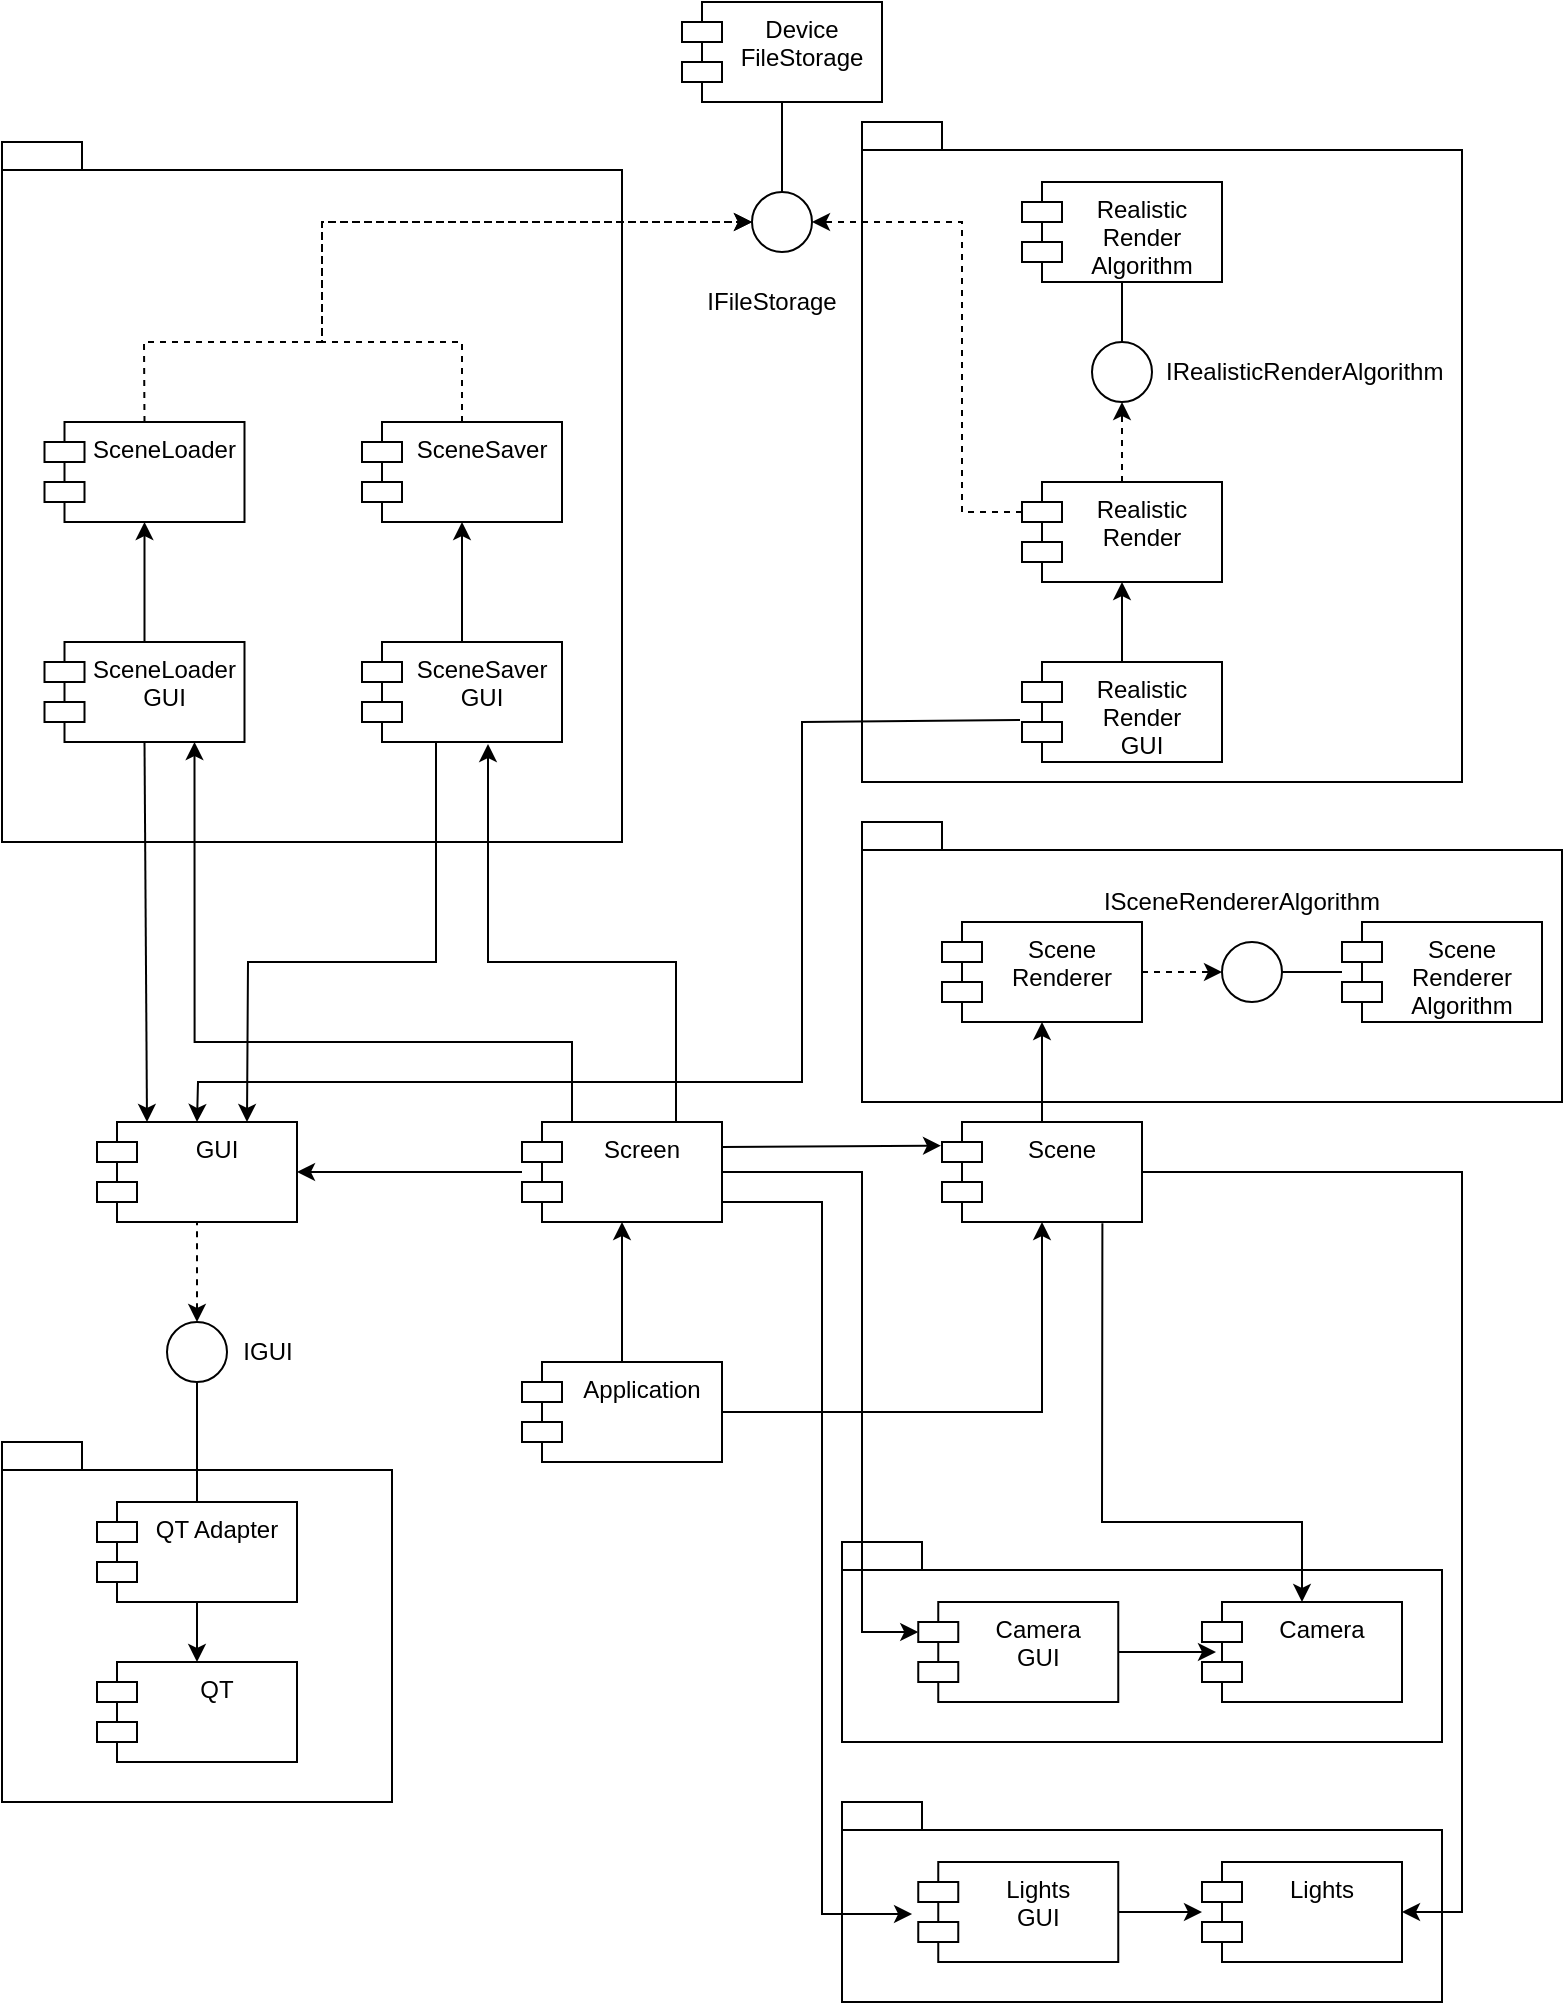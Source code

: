 <mxfile version="14.6.9" type="device"><diagram name="Page-1" id="b5b7bab2-c9e2-2cf4-8b2a-24fd1a2a6d21"><mxGraphModel dx="1422" dy="762" grid="1" gridSize="10" guides="1" tooltips="1" connect="1" arrows="1" fold="1" page="1" pageScale="1" pageWidth="827" pageHeight="1169" background="#ffffff" math="0" shadow="0"><root><mxCell id="0"/><mxCell id="1" parent="0"/><mxCell id="PUjhP22qCLPdhBR3KFIo-48" value="" style="shape=folder;fontStyle=1;spacingTop=10;tabWidth=40;tabHeight=14;tabPosition=left;html=1;align=left;" vertex="1" parent="1"><mxGeometry x="470" y="450" width="350" height="140" as="geometry"/></mxCell><mxCell id="PUjhP22qCLPdhBR3KFIo-39" value="" style="shape=folder;fontStyle=1;spacingTop=10;tabWidth=40;tabHeight=14;tabPosition=left;html=1;align=left;" vertex="1" parent="1"><mxGeometry x="470" y="100" width="300" height="330" as="geometry"/></mxCell><mxCell id="PUjhP22qCLPdhBR3KFIo-17" value="" style="shape=folder;fontStyle=1;spacingTop=10;tabWidth=40;tabHeight=14;tabPosition=left;html=1;" vertex="1" parent="1"><mxGeometry x="460" y="940" width="300" height="100" as="geometry"/></mxCell><mxCell id="PUjhP22qCLPdhBR3KFIo-14" value="" style="shape=folder;fontStyle=1;spacingTop=10;tabWidth=40;tabHeight=14;tabPosition=left;html=1;" vertex="1" parent="1"><mxGeometry x="460" y="810" width="300" height="100" as="geometry"/></mxCell><mxCell id="sLsIx6zmEjvmYr382Pvv-38" value="" style="shape=folder;fontStyle=1;spacingTop=10;tabWidth=40;tabHeight=14;tabPosition=left;html=1;" parent="1" vertex="1"><mxGeometry x="40" y="110" width="310" height="350" as="geometry"/></mxCell><mxCell id="qXRY4OckBGPApVuTjO2C-11" value="" style="shape=folder;fontStyle=1;spacingTop=10;tabWidth=40;tabHeight=14;tabPosition=left;html=1;" parent="1" vertex="1"><mxGeometry x="40" y="760" width="195" height="180" as="geometry"/></mxCell><mxCell id="qXRY4OckBGPApVuTjO2C-1" value="GUI" style="shape=module;align=left;spacingLeft=20;align=center;verticalAlign=top;" parent="1" vertex="1"><mxGeometry x="87.5" y="600" width="100" height="50" as="geometry"/></mxCell><mxCell id="qXRY4OckBGPApVuTjO2C-2" value="" style="ellipse;whiteSpace=wrap;html=1;aspect=fixed;" parent="1" vertex="1"><mxGeometry x="122.5" y="700" width="30" height="30" as="geometry"/></mxCell><mxCell id="qXRY4OckBGPApVuTjO2C-3" value="" style="endArrow=none;html=1;exitX=0.5;exitY=0;exitDx=0;exitDy=0;entryX=0.5;entryY=1;entryDx=0;entryDy=0;endFill=0;rounded=0;dashed=1;startArrow=classic;startFill=1;" parent="1" source="qXRY4OckBGPApVuTjO2C-2" target="qXRY4OckBGPApVuTjO2C-1" edge="1"><mxGeometry width="50" height="50" relative="1" as="geometry"><mxPoint x="282.5" y="720" as="sourcePoint"/><mxPoint x="142.5" y="650" as="targetPoint"/></mxGeometry></mxCell><mxCell id="qXRY4OckBGPApVuTjO2C-4" value="IGUI" style="text;html=1;strokeColor=none;fillColor=none;align=center;verticalAlign=middle;whiteSpace=wrap;rounded=0;" parent="1" vertex="1"><mxGeometry x="152.5" y="705" width="40" height="20" as="geometry"/></mxCell><mxCell id="qXRY4OckBGPApVuTjO2C-5" value="QT" style="shape=module;align=left;spacingLeft=20;align=center;verticalAlign=top;" parent="1" vertex="1"><mxGeometry x="87.5" y="870" width="100" height="50" as="geometry"/></mxCell><mxCell id="qXRY4OckBGPApVuTjO2C-21" value="" style="edgeStyle=orthogonalEdgeStyle;rounded=0;orthogonalLoop=1;jettySize=auto;html=1;startArrow=none;startFill=0;endArrow=classic;endFill=1;" parent="1" source="qXRY4OckBGPApVuTjO2C-8" target="qXRY4OckBGPApVuTjO2C-5" edge="1"><mxGeometry relative="1" as="geometry"/></mxCell><mxCell id="qXRY4OckBGPApVuTjO2C-8" value="QT Adapter" style="shape=module;align=left;spacingLeft=20;align=center;verticalAlign=top;" parent="1" vertex="1"><mxGeometry x="87.5" y="790" width="100" height="50" as="geometry"/></mxCell><mxCell id="qXRY4OckBGPApVuTjO2C-9" value="" style="endArrow=none;html=1;exitX=0.5;exitY=1;exitDx=0;exitDy=0;entryX=0.5;entryY=0;entryDx=0;entryDy=0;endFill=0;" parent="1" source="qXRY4OckBGPApVuTjO2C-2" target="qXRY4OckBGPApVuTjO2C-8" edge="1"><mxGeometry width="50" height="50" relative="1" as="geometry"><mxPoint x="277.5" y="890" as="sourcePoint"/><mxPoint x="327.5" y="840" as="targetPoint"/></mxGeometry></mxCell><mxCell id="PUjhP22qCLPdhBR3KFIo-46" value="" style="edgeStyle=orthogonalEdgeStyle;rounded=0;orthogonalLoop=1;jettySize=auto;html=1;endArrow=classic;endFill=1;dashed=1;" edge="1" parent="1" source="qXRY4OckBGPApVuTjO2C-13" target="PUjhP22qCLPdhBR3KFIo-45"><mxGeometry relative="1" as="geometry"/></mxCell><mxCell id="qXRY4OckBGPApVuTjO2C-13" value="Scene&#10;Renderer" style="shape=module;align=left;spacingLeft=20;align=center;verticalAlign=top;" parent="1" vertex="1"><mxGeometry x="510" y="500" width="100" height="50" as="geometry"/></mxCell><mxCell id="sLsIx6zmEjvmYr382Pvv-1" value="" style="edgeStyle=orthogonalEdgeStyle;rounded=0;orthogonalLoop=1;jettySize=auto;html=1;" parent="1" source="qXRY4OckBGPApVuTjO2C-14" target="qXRY4OckBGPApVuTjO2C-1" edge="1"><mxGeometry relative="1" as="geometry"/></mxCell><mxCell id="sLsIx6zmEjvmYr382Pvv-37" value="" style="edgeStyle=none;rounded=0;orthogonalLoop=1;jettySize=auto;html=1;startArrow=none;startFill=0;endArrow=classic;endFill=1;exitX=1;exitY=0.25;exitDx=0;exitDy=0;entryX=-0.005;entryY=0.237;entryDx=0;entryDy=0;entryPerimeter=0;" parent="1" source="qXRY4OckBGPApVuTjO2C-14" target="qXRY4OckBGPApVuTjO2C-17" edge="1"><mxGeometry relative="1" as="geometry"/></mxCell><mxCell id="qXRY4OckBGPApVuTjO2C-14" value="Screen" style="shape=module;align=left;spacingLeft=20;align=center;verticalAlign=top;" parent="1" vertex="1"><mxGeometry x="300" y="600" width="100" height="50" as="geometry"/></mxCell><mxCell id="PUjhP22qCLPdhBR3KFIo-11" value="" style="edgeStyle=orthogonalEdgeStyle;rounded=0;orthogonalLoop=1;jettySize=auto;html=1;" edge="1" parent="1" source="qXRY4OckBGPApVuTjO2C-17" target="PUjhP22qCLPdhBR3KFIo-10"><mxGeometry relative="1" as="geometry"><Array as="points"><mxPoint x="770" y="625"/><mxPoint x="770" y="995"/></Array></mxGeometry></mxCell><mxCell id="PUjhP22qCLPdhBR3KFIo-44" value="" style="edgeStyle=orthogonalEdgeStyle;rounded=0;orthogonalLoop=1;jettySize=auto;html=1;endArrow=classic;endFill=1;" edge="1" parent="1" source="qXRY4OckBGPApVuTjO2C-17" target="qXRY4OckBGPApVuTjO2C-13"><mxGeometry relative="1" as="geometry"/></mxCell><mxCell id="qXRY4OckBGPApVuTjO2C-17" value="Scene" style="shape=module;align=left;spacingLeft=20;align=center;verticalAlign=top;" parent="1" vertex="1"><mxGeometry x="510" y="600" width="100" height="50" as="geometry"/></mxCell><mxCell id="qXRY4OckBGPApVuTjO2C-19" value="ISceneRendererAlgorithm" style="text;html=1;strokeColor=none;fillColor=none;align=center;verticalAlign=middle;whiteSpace=wrap;rounded=0;" parent="1" vertex="1"><mxGeometry x="640" y="480" width="40" height="20" as="geometry"/></mxCell><mxCell id="sLsIx6zmEjvmYr382Pvv-4" value="SceneLoader" style="shape=module;align=left;spacingLeft=20;align=center;verticalAlign=top;" parent="1" vertex="1"><mxGeometry x="61.25" y="250" width="100" height="50" as="geometry"/></mxCell><mxCell id="sLsIx6zmEjvmYr382Pvv-14" value="" style="edgeStyle=orthogonalEdgeStyle;rounded=0;orthogonalLoop=1;jettySize=auto;html=1;" parent="1" source="sLsIx6zmEjvmYr382Pvv-6" target="sLsIx6zmEjvmYr382Pvv-4" edge="1"><mxGeometry relative="1" as="geometry"/></mxCell><mxCell id="sLsIx6zmEjvmYr382Pvv-18" value="" style="edgeStyle=none;rounded=0;orthogonalLoop=1;jettySize=auto;html=1;endArrow=classic;endFill=1;dashed=1;entryX=0;entryY=0.5;entryDx=0;entryDy=0;exitX=0.5;exitY=0;exitDx=0;exitDy=0;" parent="1" source="sLsIx6zmEjvmYr382Pvv-4" target="sLsIx6zmEjvmYr382Pvv-16" edge="1"><mxGeometry relative="1" as="geometry"><mxPoint x="176" y="249" as="sourcePoint"/><mxPoint x="80" y="280" as="targetPoint"/><Array as="points"><mxPoint x="111" y="210"/><mxPoint x="200" y="210"/><mxPoint x="200" y="150"/></Array></mxGeometry></mxCell><mxCell id="sLsIx6zmEjvmYr382Pvv-6" value="SceneLoader&#10;GUI" style="shape=module;align=left;spacingLeft=20;align=center;verticalAlign=top;" parent="1" vertex="1"><mxGeometry x="61.25" y="360" width="100" height="50" as="geometry"/></mxCell><mxCell id="sLsIx6zmEjvmYr382Pvv-28" value="" style="edgeStyle=none;rounded=0;orthogonalLoop=1;jettySize=auto;html=1;startArrow=none;startFill=0;endArrow=classic;endFill=1;" parent="1" source="sLsIx6zmEjvmYr382Pvv-10" target="qXRY4OckBGPApVuTjO2C-14" edge="1"><mxGeometry relative="1" as="geometry"/></mxCell><mxCell id="sLsIx6zmEjvmYr382Pvv-10" value="Application&#10;" style="shape=module;align=left;spacingLeft=20;align=center;verticalAlign=top;" parent="1" vertex="1"><mxGeometry x="300" y="720" width="100" height="50" as="geometry"/></mxCell><mxCell id="sLsIx6zmEjvmYr382Pvv-17" value="" style="rounded=0;orthogonalLoop=1;jettySize=auto;html=1;endArrow=none;endFill=0;" parent="1" source="sLsIx6zmEjvmYr382Pvv-15" target="sLsIx6zmEjvmYr382Pvv-16" edge="1"><mxGeometry relative="1" as="geometry"/></mxCell><mxCell id="sLsIx6zmEjvmYr382Pvv-15" value="Device&#10;FileStorage" style="shape=module;align=left;spacingLeft=20;align=center;verticalAlign=top;" parent="1" vertex="1"><mxGeometry x="380" y="40" width="100" height="50" as="geometry"/></mxCell><mxCell id="sLsIx6zmEjvmYr382Pvv-16" value="" style="ellipse;whiteSpace=wrap;html=1;aspect=fixed;" parent="1" vertex="1"><mxGeometry x="415" y="135" width="30" height="30" as="geometry"/></mxCell><mxCell id="sLsIx6zmEjvmYr382Pvv-20" value="IFileStorage" style="text;html=1;strokeColor=none;fillColor=none;align=center;verticalAlign=middle;whiteSpace=wrap;rounded=0;" parent="1" vertex="1"><mxGeometry x="405" y="180" width="40" height="20" as="geometry"/></mxCell><mxCell id="sLsIx6zmEjvmYr382Pvv-24" value="" style="edgeStyle=orthogonalEdgeStyle;rounded=0;orthogonalLoop=1;jettySize=auto;html=1;exitX=0.25;exitY=0;exitDx=0;exitDy=0;entryX=0.75;entryY=1;entryDx=0;entryDy=0;" parent="1" source="qXRY4OckBGPApVuTjO2C-14" target="sLsIx6zmEjvmYr382Pvv-6" edge="1"><mxGeometry relative="1" as="geometry"><mxPoint x="270" y="600" as="sourcePoint"/><mxPoint x="230" y="430" as="targetPoint"/><Array as="points"><mxPoint x="325" y="560"/><mxPoint x="136" y="560"/></Array></mxGeometry></mxCell><mxCell id="sLsIx6zmEjvmYr382Pvv-33" value="" style="edgeStyle=none;rounded=0;orthogonalLoop=1;jettySize=auto;html=1;startArrow=none;startFill=0;endArrow=classic;endFill=1;" parent="1" source="sLsIx6zmEjvmYr382Pvv-31" target="sLsIx6zmEjvmYr382Pvv-32" edge="1"><mxGeometry relative="1" as="geometry"/></mxCell><mxCell id="sLsIx6zmEjvmYr382Pvv-31" value="SceneSaver&#10;GUI" style="shape=module;align=left;spacingLeft=20;align=center;verticalAlign=top;" parent="1" vertex="1"><mxGeometry x="220" y="360" width="100" height="50" as="geometry"/></mxCell><mxCell id="sLsIx6zmEjvmYr382Pvv-32" value="SceneSaver" style="shape=module;align=left;spacingLeft=20;align=center;verticalAlign=top;" parent="1" vertex="1"><mxGeometry x="220" y="250" width="100" height="50" as="geometry"/></mxCell><mxCell id="sLsIx6zmEjvmYr382Pvv-34" value="" style="rounded=0;orthogonalLoop=1;jettySize=auto;html=1;entryX=0.63;entryY=1.02;entryDx=0;entryDy=0;entryPerimeter=0;" parent="1" target="sLsIx6zmEjvmYr382Pvv-31" edge="1"><mxGeometry relative="1" as="geometry"><mxPoint x="377" y="600" as="sourcePoint"/><mxPoint x="225" y="260" as="targetPoint"/><Array as="points"><mxPoint x="377" y="520"/><mxPoint x="283" y="520"/></Array></mxGeometry></mxCell><mxCell id="sLsIx6zmEjvmYr382Pvv-35" value="" style="rounded=0;orthogonalLoop=1;jettySize=auto;html=1;entryX=0.75;entryY=0;entryDx=0;entryDy=0;exitX=0.37;exitY=1;exitDx=0;exitDy=0;exitPerimeter=0;" parent="1" source="sLsIx6zmEjvmYr382Pvv-31" target="qXRY4OckBGPApVuTjO2C-1" edge="1"><mxGeometry relative="1" as="geometry"><mxPoint x="575" y="347" as="sourcePoint"/><mxPoint x="466" y="220" as="targetPoint"/><Array as="points"><mxPoint x="257" y="520"/><mxPoint x="163" y="520"/></Array></mxGeometry></mxCell><mxCell id="sLsIx6zmEjvmYr382Pvv-36" value="" style="edgeStyle=none;rounded=0;orthogonalLoop=1;jettySize=auto;html=1;endArrow=classic;endFill=1;dashed=1;entryX=0;entryY=0.5;entryDx=0;entryDy=0;exitX=0.5;exitY=0;exitDx=0;exitDy=0;" parent="1" source="sLsIx6zmEjvmYr382Pvv-32" target="sLsIx6zmEjvmYr382Pvv-16" edge="1"><mxGeometry relative="1" as="geometry"><mxPoint x="110" y="260" as="sourcePoint"/><mxPoint x="186.25" y="170" as="targetPoint"/><Array as="points"><mxPoint x="270" y="210"/><mxPoint x="200" y="210"/><mxPoint x="200" y="150"/></Array></mxGeometry></mxCell><mxCell id="sLsIx6zmEjvmYr382Pvv-39" value="Camera" style="shape=module;align=left;spacingLeft=20;align=center;verticalAlign=top;" parent="1" vertex="1"><mxGeometry x="640" y="840" width="100" height="50" as="geometry"/></mxCell><mxCell id="sLsIx6zmEjvmYr382Pvv-40" value="Camera&#10;GUI" style="shape=module;align=left;spacingLeft=20;align=center;verticalAlign=top;" parent="1" vertex="1"><mxGeometry x="498.13" y="840" width="100" height="50" as="geometry"/></mxCell><mxCell id="sLsIx6zmEjvmYr382Pvv-41" value="" style="edgeStyle=none;rounded=0;orthogonalLoop=1;jettySize=auto;html=1;startArrow=none;startFill=0;endArrow=classic;endFill=1;exitX=1;exitY=0.5;exitDx=0;exitDy=0;entryX=0;entryY=0;entryDx=0;entryDy=15;entryPerimeter=0;" parent="1" source="qXRY4OckBGPApVuTjO2C-14" target="sLsIx6zmEjvmYr382Pvv-40" edge="1"><mxGeometry relative="1" as="geometry"><mxPoint x="410" y="635" as="sourcePoint"/><mxPoint x="520" y="635" as="targetPoint"/><Array as="points"><mxPoint x="470" y="625"/><mxPoint x="470" y="855"/></Array></mxGeometry></mxCell><mxCell id="PUjhP22qCLPdhBR3KFIo-1" value="" style="endArrow=classic;html=1;exitX=1;exitY=0.5;exitDx=0;exitDy=0;entryX=0.5;entryY=1;entryDx=0;entryDy=0;rounded=0;" edge="1" parent="1" source="sLsIx6zmEjvmYr382Pvv-10" target="qXRY4OckBGPApVuTjO2C-17"><mxGeometry width="50" height="50" relative="1" as="geometry"><mxPoint x="340" y="620" as="sourcePoint"/><mxPoint x="390" y="570" as="targetPoint"/><Array as="points"><mxPoint x="560" y="745"/></Array></mxGeometry></mxCell><mxCell id="PUjhP22qCLPdhBR3KFIo-3" value="" style="endArrow=classic;html=1;exitX=0.5;exitY=1;exitDx=0;exitDy=0;entryX=0.25;entryY=0;entryDx=0;entryDy=0;" edge="1" parent="1" source="sLsIx6zmEjvmYr382Pvv-6" target="qXRY4OckBGPApVuTjO2C-1"><mxGeometry width="50" height="50" relative="1" as="geometry"><mxPoint x="340" y="620" as="sourcePoint"/><mxPoint x="390" y="570" as="targetPoint"/></mxGeometry></mxCell><mxCell id="PUjhP22qCLPdhBR3KFIo-4" value="" style="endArrow=classic;html=1;entryX=0.5;entryY=0;entryDx=0;entryDy=0;exitX=0.802;exitY=1.013;exitDx=0;exitDy=0;exitPerimeter=0;rounded=0;" edge="1" parent="1" source="qXRY4OckBGPApVuTjO2C-17" target="sLsIx6zmEjvmYr382Pvv-39"><mxGeometry width="50" height="50" relative="1" as="geometry"><mxPoint x="590" y="670" as="sourcePoint"/><mxPoint x="390" y="870" as="targetPoint"/><Array as="points"><mxPoint x="590" y="800"/><mxPoint x="690" y="800"/></Array></mxGeometry></mxCell><mxCell id="PUjhP22qCLPdhBR3KFIo-6" value="" style="endArrow=classic;html=1;exitX=1;exitY=0.5;exitDx=0;exitDy=0;entryX=0.07;entryY=0.5;entryDx=0;entryDy=0;entryPerimeter=0;" edge="1" parent="1" source="sLsIx6zmEjvmYr382Pvv-40" target="sLsIx6zmEjvmYr382Pvv-39"><mxGeometry width="50" height="50" relative="1" as="geometry"><mxPoint x="441.88" y="730" as="sourcePoint"/><mxPoint x="491.88" y="680" as="targetPoint"/></mxGeometry></mxCell><mxCell id="PUjhP22qCLPdhBR3KFIo-12" value="" style="edgeStyle=orthogonalEdgeStyle;rounded=0;orthogonalLoop=1;jettySize=auto;html=1;" edge="1" parent="1" source="PUjhP22qCLPdhBR3KFIo-7" target="PUjhP22qCLPdhBR3KFIo-10"><mxGeometry relative="1" as="geometry"/></mxCell><mxCell id="PUjhP22qCLPdhBR3KFIo-7" value="Lights&#10;GUI" style="shape=module;align=left;spacingLeft=20;align=center;verticalAlign=top;" vertex="1" parent="1"><mxGeometry x="498.13" y="970" width="100" height="50" as="geometry"/></mxCell><mxCell id="PUjhP22qCLPdhBR3KFIo-8" value="" style="endArrow=classic;html=1;entryX=-0.031;entryY=0.52;entryDx=0;entryDy=0;entryPerimeter=0;rounded=0;" edge="1" parent="1" target="PUjhP22qCLPdhBR3KFIo-7"><mxGeometry width="50" height="50" relative="1" as="geometry"><mxPoint x="400" y="640" as="sourcePoint"/><mxPoint x="410" y="880" as="targetPoint"/><Array as="points"><mxPoint x="450" y="640"/><mxPoint x="450" y="996"/></Array></mxGeometry></mxCell><mxCell id="PUjhP22qCLPdhBR3KFIo-10" value="Lights" style="shape=module;align=left;spacingLeft=20;align=center;verticalAlign=top;" vertex="1" parent="1"><mxGeometry x="640" y="970" width="100" height="50" as="geometry"/></mxCell><mxCell id="PUjhP22qCLPdhBR3KFIo-40" value="" style="edgeStyle=orthogonalEdgeStyle;rounded=0;orthogonalLoop=1;jettySize=auto;html=1;endArrow=classic;endFill=1;" edge="1" parent="1" source="PUjhP22qCLPdhBR3KFIo-18" target="PUjhP22qCLPdhBR3KFIo-20"><mxGeometry relative="1" as="geometry"/></mxCell><mxCell id="PUjhP22qCLPdhBR3KFIo-18" value="Realistic&#10;Render&#10;GUI" style="shape=module;align=left;spacingLeft=20;align=center;verticalAlign=top;" vertex="1" parent="1"><mxGeometry x="550" y="370" width="100" height="50" as="geometry"/></mxCell><mxCell id="PUjhP22qCLPdhBR3KFIo-19" value="" style="endArrow=classic;html=1;exitX=-0.01;exitY=0.58;exitDx=0;exitDy=0;entryX=0.5;entryY=0;entryDx=0;entryDy=0;rounded=0;exitPerimeter=0;" edge="1" parent="1" source="PUjhP22qCLPdhBR3KFIo-18" target="qXRY4OckBGPApVuTjO2C-1"><mxGeometry width="50" height="50" relative="1" as="geometry"><mxPoint x="400" y="690" as="sourcePoint"/><mxPoint x="450" y="640" as="targetPoint"/><Array as="points"><mxPoint x="440" y="400"/><mxPoint x="440" y="580"/><mxPoint x="138" y="580"/></Array></mxGeometry></mxCell><mxCell id="PUjhP22qCLPdhBR3KFIo-30" value="" style="edgeStyle=orthogonalEdgeStyle;rounded=0;orthogonalLoop=1;jettySize=auto;html=1;endArrow=classic;endFill=1;dashed=1;" edge="1" parent="1" source="PUjhP22qCLPdhBR3KFIo-20" target="PUjhP22qCLPdhBR3KFIo-29"><mxGeometry relative="1" as="geometry"/></mxCell><mxCell id="PUjhP22qCLPdhBR3KFIo-20" value="Realistic&#10;Render&#10;" style="shape=module;align=left;spacingLeft=20;align=center;verticalAlign=top;" vertex="1" parent="1"><mxGeometry x="550" y="280" width="100" height="50" as="geometry"/></mxCell><mxCell id="PUjhP22qCLPdhBR3KFIo-29" value="" style="ellipse;whiteSpace=wrap;html=1;aspect=fixed;" vertex="1" parent="1"><mxGeometry x="585" y="210" width="30" height="30" as="geometry"/></mxCell><mxCell id="PUjhP22qCLPdhBR3KFIo-33" value="IRealisticRenderAlgorithm" style="text;html=1;strokeColor=none;fillColor=none;align=left;verticalAlign=middle;whiteSpace=wrap;rounded=0;" vertex="1" parent="1"><mxGeometry x="620" y="215" width="40" height="20" as="geometry"/></mxCell><mxCell id="PUjhP22qCLPdhBR3KFIo-34" value="" style="endArrow=classic;html=1;dashed=1;exitX=0;exitY=0;exitDx=0;exitDy=15;exitPerimeter=0;entryX=1;entryY=0.5;entryDx=0;entryDy=0;rounded=0;" edge="1" parent="1" source="PUjhP22qCLPdhBR3KFIo-20" target="sLsIx6zmEjvmYr382Pvv-16"><mxGeometry width="50" height="50" relative="1" as="geometry"><mxPoint x="400" y="390" as="sourcePoint"/><mxPoint x="450" y="340" as="targetPoint"/><Array as="points"><mxPoint x="520" y="295"/><mxPoint x="520" y="150"/></Array></mxGeometry></mxCell><mxCell id="PUjhP22qCLPdhBR3KFIo-36" value="" style="edgeStyle=orthogonalEdgeStyle;rounded=0;orthogonalLoop=1;jettySize=auto;html=1;endArrow=none;endFill=0;entryX=0.5;entryY=0;entryDx=0;entryDy=0;" edge="1" parent="1" source="PUjhP22qCLPdhBR3KFIo-35" target="PUjhP22qCLPdhBR3KFIo-29"><mxGeometry relative="1" as="geometry"/></mxCell><mxCell id="PUjhP22qCLPdhBR3KFIo-35" value="Realistic&#10;Render&#10;Algorithm" style="shape=module;align=left;spacingLeft=20;align=center;verticalAlign=top;" vertex="1" parent="1"><mxGeometry x="550" y="130" width="100" height="50" as="geometry"/></mxCell><mxCell id="PUjhP22qCLPdhBR3KFIo-47" value="" style="edgeStyle=orthogonalEdgeStyle;rounded=0;orthogonalLoop=1;jettySize=auto;html=1;endArrow=none;endFill=0;" edge="1" parent="1" source="PUjhP22qCLPdhBR3KFIo-43" target="PUjhP22qCLPdhBR3KFIo-45"><mxGeometry relative="1" as="geometry"/></mxCell><mxCell id="PUjhP22qCLPdhBR3KFIo-43" value="Scene&#10;Renderer&#10;Algorithm" style="shape=module;align=left;spacingLeft=20;align=center;verticalAlign=top;" vertex="1" parent="1"><mxGeometry x="710" y="500" width="100" height="50" as="geometry"/></mxCell><mxCell id="PUjhP22qCLPdhBR3KFIo-45" value="" style="ellipse;whiteSpace=wrap;html=1;aspect=fixed;" vertex="1" parent="1"><mxGeometry x="650" y="510" width="30" height="30" as="geometry"/></mxCell></root></mxGraphModel></diagram></mxfile>